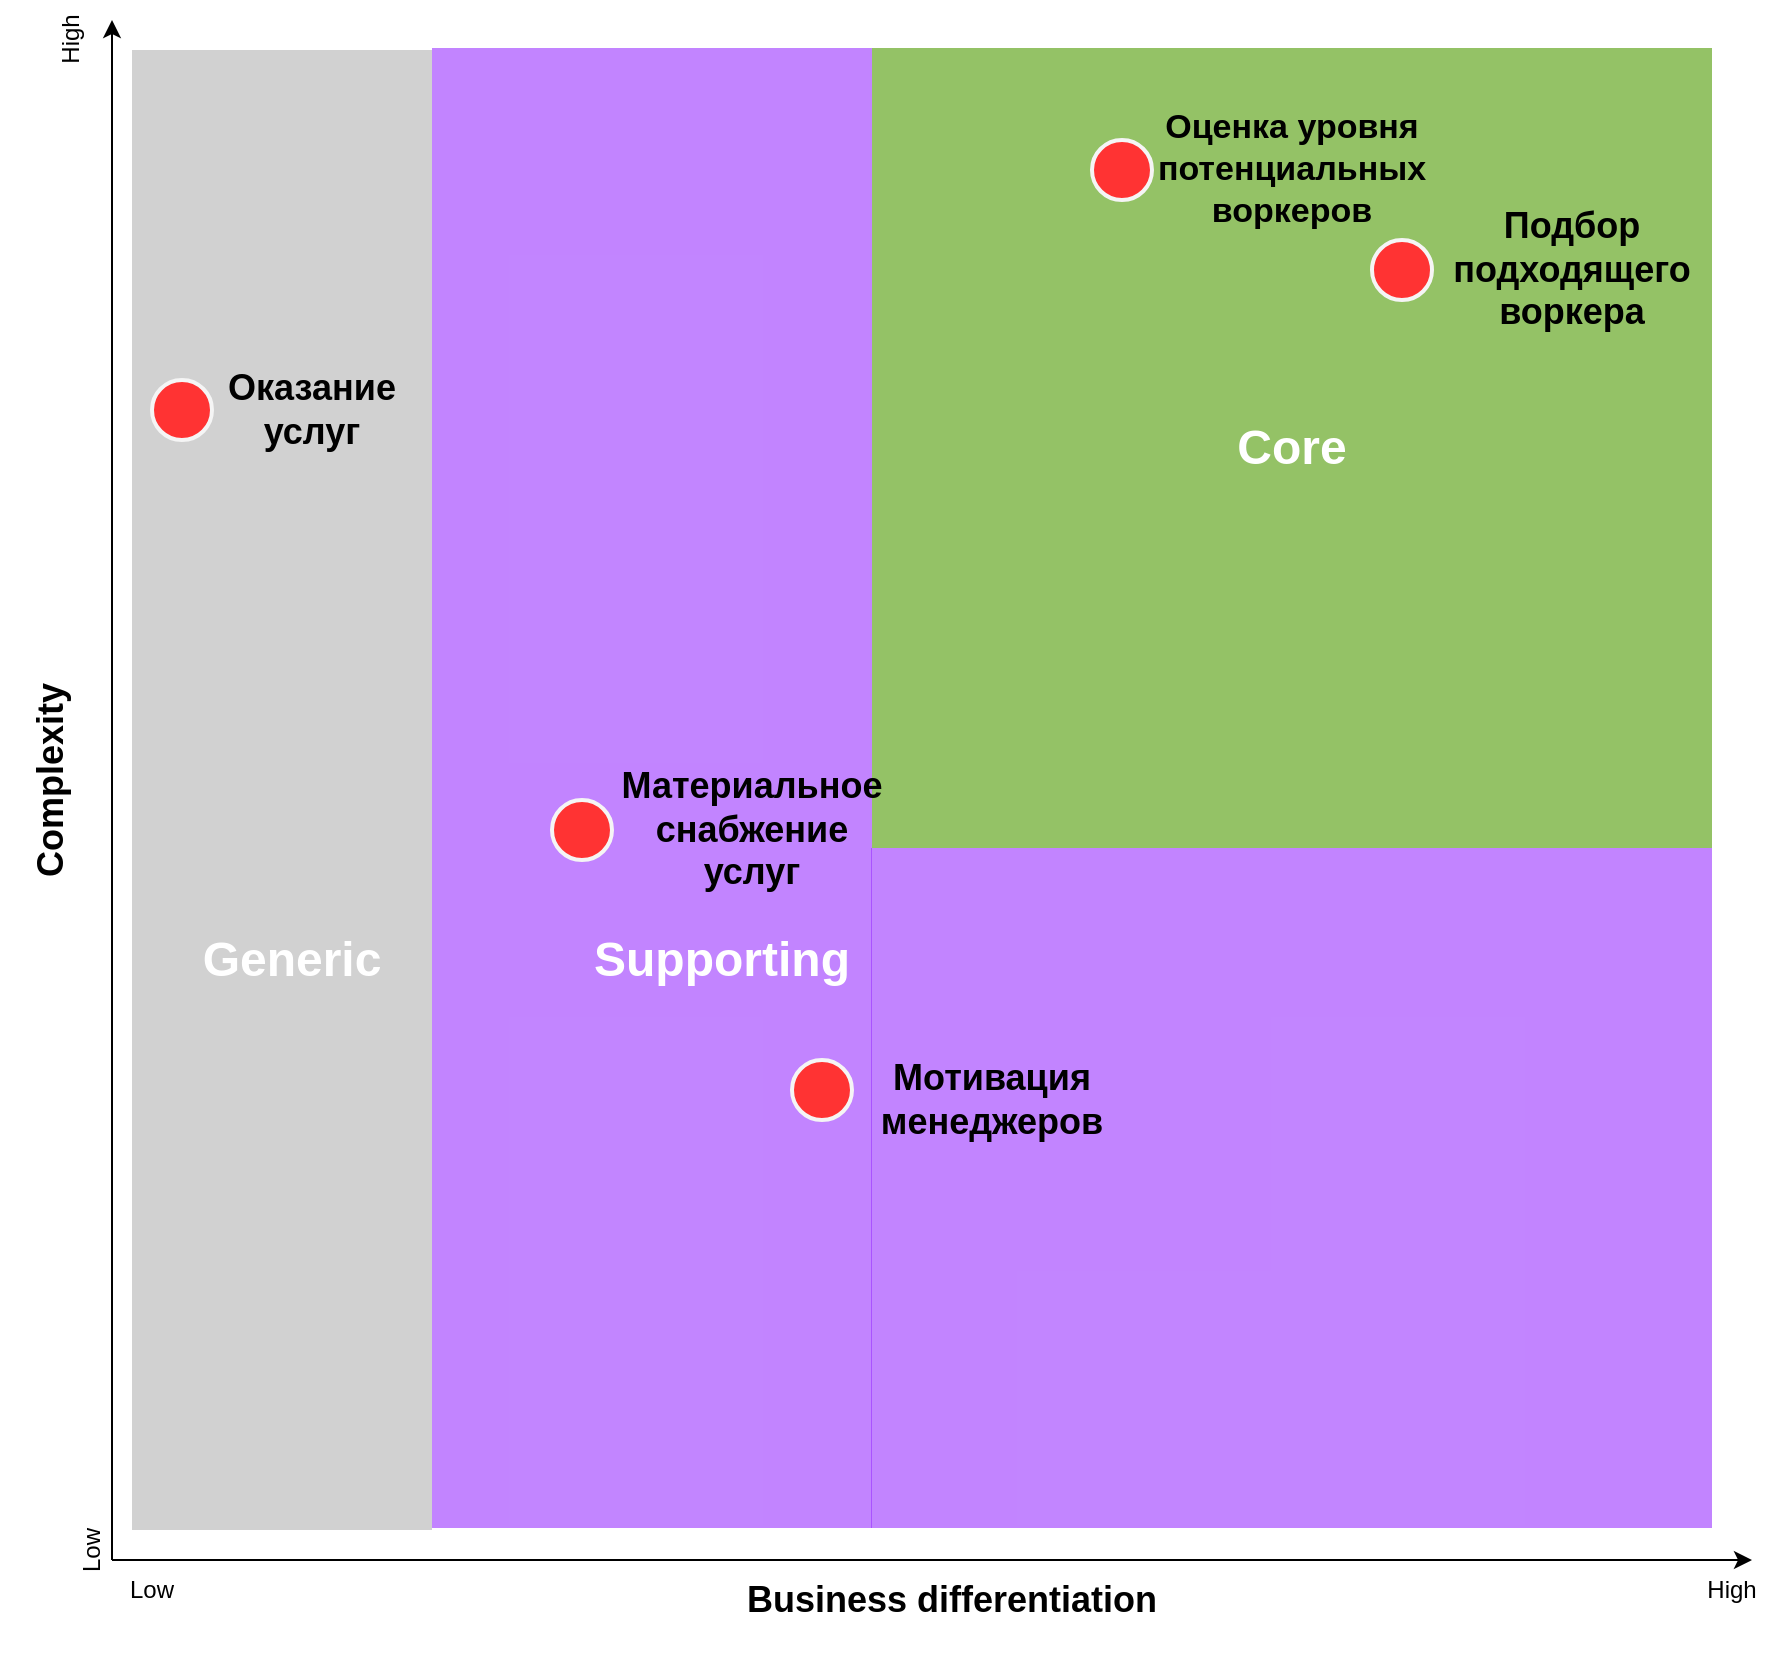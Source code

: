 <mxfile version="22.1.2" type="device">
  <diagram id="y_Ux036iL8ao2liGmcVH" name="core-domain-chart">
    <mxGraphModel dx="1886" dy="1069" grid="1" gridSize="10" guides="1" tooltips="1" connect="1" arrows="1" fold="1" page="1" pageScale="1" pageWidth="850" pageHeight="1100" math="0" shadow="0">
      <root>
        <mxCell id="7POqw8fOx_1jlbIEAkON-0" />
        <mxCell id="7POqw8fOx_1jlbIEAkON-1" style="locked=1;" parent="7POqw8fOx_1jlbIEAkON-0" />
        <mxCell id="uENPYtC2MfaOTDSbOvwd-11" value="" style="group" parent="7POqw8fOx_1jlbIEAkON-1" vertex="1" connectable="0">
          <mxGeometry x="79.5" y="30" width="870.5" height="800" as="geometry" />
        </mxCell>
        <mxCell id="uENPYtC2MfaOTDSbOvwd-5" value="" style="rounded=0;whiteSpace=wrap;html=1;fillColor=#9933FF;strokeColor=none;connectable=0;fillOpacity=60;" parent="uENPYtC2MfaOTDSbOvwd-11" vertex="1">
          <mxGeometry x="200.5" y="14" width="220" height="740" as="geometry" />
        </mxCell>
        <mxCell id="uENPYtC2MfaOTDSbOvwd-7" value="" style="rounded=0;whiteSpace=wrap;html=1;fillColor=#9933FF;strokeColor=none;connectable=0;fillOpacity=60;" parent="uENPYtC2MfaOTDSbOvwd-11" vertex="1">
          <mxGeometry x="420" y="414" width="420.5" height="340" as="geometry" />
        </mxCell>
        <mxCell id="uENPYtC2MfaOTDSbOvwd-0" value="" style="endArrow=classic;html=1;" parent="uENPYtC2MfaOTDSbOvwd-11" edge="1">
          <mxGeometry width="50" height="50" relative="1" as="geometry">
            <mxPoint x="40.5" y="770" as="sourcePoint" />
            <mxPoint x="40.5" as="targetPoint" />
          </mxGeometry>
        </mxCell>
        <mxCell id="uENPYtC2MfaOTDSbOvwd-1" value="&lt;h2&gt;Complexity&lt;/h2&gt;" style="text;html=1;strokeColor=none;fillColor=none;align=center;verticalAlign=middle;whiteSpace=wrap;rounded=0;rotation=-90;" parent="uENPYtC2MfaOTDSbOvwd-11" vertex="1">
          <mxGeometry x="-9.5" y="370" width="39" height="20" as="geometry" />
        </mxCell>
        <mxCell id="uENPYtC2MfaOTDSbOvwd-2" value="" style="endArrow=classic;html=1;" parent="uENPYtC2MfaOTDSbOvwd-11" edge="1">
          <mxGeometry width="50" height="50" relative="1" as="geometry">
            <mxPoint x="40.5" y="770" as="sourcePoint" />
            <mxPoint x="860.5" y="770" as="targetPoint" />
          </mxGeometry>
        </mxCell>
        <mxCell id="uENPYtC2MfaOTDSbOvwd-4" value="&lt;h2&gt;Business differentiation&lt;/h2&gt;" style="text;html=1;strokeColor=none;fillColor=none;align=center;verticalAlign=middle;whiteSpace=wrap;rounded=0;" parent="uENPYtC2MfaOTDSbOvwd-11" vertex="1">
          <mxGeometry x="330.5" y="780" width="260" height="20" as="geometry" />
        </mxCell>
        <mxCell id="uENPYtC2MfaOTDSbOvwd-6" value="&lt;h1&gt;&lt;font color=&quot;#ffffff&quot;&gt;Core&lt;/font&gt;&lt;/h1&gt;" style="rounded=0;whiteSpace=wrap;html=1;fillColor=#4D9900;strokeColor=none;connectable=0;fillOpacity=60" parent="uENPYtC2MfaOTDSbOvwd-11" vertex="1">
          <mxGeometry x="420.5" y="14" width="420" height="400" as="geometry" />
        </mxCell>
        <mxCell id="uENPYtC2MfaOTDSbOvwd-8" value="" style="rounded=0;whiteSpace=wrap;html=1;fillColor=#B3B3B3;strokeColor=none;connectable=0;fillOpacity=60;" parent="uENPYtC2MfaOTDSbOvwd-11" vertex="1">
          <mxGeometry x="50.5" y="15" width="150" height="740" as="geometry" />
        </mxCell>
        <mxCell id="uENPYtC2MfaOTDSbOvwd-9" value="&lt;h1&gt;&lt;font color=&quot;#ffffff&quot;&gt;Supporting&lt;/font&gt;&lt;/h1&gt;" style="text;html=1;strokeColor=none;fillColor=none;align=center;verticalAlign=middle;whiteSpace=wrap;rounded=0;" parent="uENPYtC2MfaOTDSbOvwd-11" vertex="1">
          <mxGeometry x="325.5" y="460" width="40" height="20" as="geometry" />
        </mxCell>
        <mxCell id="uENPYtC2MfaOTDSbOvwd-10" value="&lt;h1&gt;&lt;font color=&quot;#ffffff&quot;&gt;Generic&lt;/font&gt;&lt;/h1&gt;" style="text;html=1;strokeColor=none;fillColor=none;align=center;verticalAlign=middle;whiteSpace=wrap;rounded=0;" parent="uENPYtC2MfaOTDSbOvwd-11" vertex="1">
          <mxGeometry x="110.5" y="460" width="40" height="20" as="geometry" />
        </mxCell>
        <mxCell id="rGnyAY1_3tPmR1fd7tcl-27" value="Low" style="text;html=1;strokeColor=none;fillColor=none;align=center;verticalAlign=middle;whiteSpace=wrap;rounded=0;rotation=-90;" parent="uENPYtC2MfaOTDSbOvwd-11" vertex="1">
          <mxGeometry x="10.5" y="755" width="40" height="20" as="geometry" />
        </mxCell>
        <mxCell id="rGnyAY1_3tPmR1fd7tcl-28" value="High" style="text;html=1;strokeColor=none;fillColor=none;align=center;verticalAlign=middle;whiteSpace=wrap;rounded=0;rotation=-90;" parent="uENPYtC2MfaOTDSbOvwd-11" vertex="1">
          <mxGeometry width="40" height="20" as="geometry" />
        </mxCell>
        <mxCell id="rGnyAY1_3tPmR1fd7tcl-29" value="Low" style="text;html=1;strokeColor=none;fillColor=none;align=center;verticalAlign=middle;whiteSpace=wrap;rounded=0;" parent="uENPYtC2MfaOTDSbOvwd-11" vertex="1">
          <mxGeometry x="40" y="775" width="40" height="20" as="geometry" />
        </mxCell>
        <mxCell id="rGnyAY1_3tPmR1fd7tcl-30" value="High" style="text;html=1;strokeColor=none;fillColor=none;align=center;verticalAlign=middle;whiteSpace=wrap;rounded=0;" parent="uENPYtC2MfaOTDSbOvwd-11" vertex="1">
          <mxGeometry x="830.5" y="775" width="40" height="20" as="geometry" />
        </mxCell>
        <mxCell id="uENPYtC2MfaOTDSbOvwd-12" value="Bounded contexts" style="" parent="7POqw8fOx_1jlbIEAkON-0" />
        <mxCell id="1xuvG3T17_2pQvtTQh_v-1" value="" style="group" vertex="1" connectable="0" parent="uENPYtC2MfaOTDSbOvwd-12">
          <mxGeometry x="760" y="140" width="110" height="30" as="geometry" />
        </mxCell>
        <mxCell id="rGnyAY1_3tPmR1fd7tcl-8" value="" style="ellipse;whiteSpace=wrap;html=1;aspect=fixed;fillColor=#FF3333;strokeColor=#F5F5F5;strokeWidth=2;" parent="1xuvG3T17_2pQvtTQh_v-1" vertex="1">
          <mxGeometry x="-10" width="30" height="30" as="geometry" />
        </mxCell>
        <mxCell id="rGnyAY1_3tPmR1fd7tcl-9" value="&lt;font style=&quot;font-size: 18px;&quot;&gt;Подбор&lt;br&gt;подходящего&lt;br&gt;воркера&lt;br&gt;&lt;/font&gt;" style="text;html=1;strokeColor=none;fillColor=none;align=center;verticalAlign=middle;whiteSpace=wrap;rounded=0;fontStyle=1" parent="1xuvG3T17_2pQvtTQh_v-1" vertex="1">
          <mxGeometry x="50" y="5" width="80" height="20" as="geometry" />
        </mxCell>
        <mxCell id="1xuvG3T17_2pQvtTQh_v-5" value="" style="group" vertex="1" connectable="0" parent="uENPYtC2MfaOTDSbOvwd-12">
          <mxGeometry x="610" y="90" width="130" height="30" as="geometry" />
        </mxCell>
        <mxCell id="1xuvG3T17_2pQvtTQh_v-3" value="" style="ellipse;whiteSpace=wrap;html=1;aspect=fixed;fillColor=#FF3333;strokeColor=#F5F5F5;strokeWidth=2;" vertex="1" parent="1xuvG3T17_2pQvtTQh_v-5">
          <mxGeometry width="30" height="30" as="geometry" />
        </mxCell>
        <mxCell id="1xuvG3T17_2pQvtTQh_v-4" value="&lt;div style=&quot;line-height: 19px;&quot;&gt;&lt;font style=&quot;font-size: 17px;&quot;&gt;Оценка уровня потенциальных воркеров&lt;/font&gt;&lt;/div&gt;" style="text;html=1;strokeColor=none;fillColor=none;align=center;verticalAlign=middle;whiteSpace=wrap;rounded=0;fontStyle=1" vertex="1" parent="1xuvG3T17_2pQvtTQh_v-5">
          <mxGeometry x="60" y="5" width="80" height="20" as="geometry" />
        </mxCell>
        <mxCell id="1xuvG3T17_2pQvtTQh_v-6" value="" style="group" vertex="1" connectable="0" parent="uENPYtC2MfaOTDSbOvwd-12">
          <mxGeometry x="150" y="210" width="120" height="30" as="geometry" />
        </mxCell>
        <mxCell id="1xuvG3T17_2pQvtTQh_v-15" value="" style="group" vertex="1" connectable="0" parent="1xuvG3T17_2pQvtTQh_v-6">
          <mxGeometry x="-10" width="120" height="30" as="geometry" />
        </mxCell>
        <mxCell id="1xuvG3T17_2pQvtTQh_v-7" value="" style="ellipse;whiteSpace=wrap;html=1;aspect=fixed;fillColor=#FF3333;strokeColor=#F5F5F5;strokeWidth=2;" vertex="1" parent="1xuvG3T17_2pQvtTQh_v-15">
          <mxGeometry width="30" height="30" as="geometry" />
        </mxCell>
        <mxCell id="1xuvG3T17_2pQvtTQh_v-8" value="&lt;font style=&quot;font-size: 18px;&quot;&gt;Оказание услуг&lt;/font&gt;" style="text;html=1;strokeColor=none;fillColor=none;align=center;verticalAlign=middle;whiteSpace=wrap;rounded=0;fontStyle=1" vertex="1" parent="1xuvG3T17_2pQvtTQh_v-15">
          <mxGeometry x="40" y="5" width="80" height="20" as="geometry" />
        </mxCell>
        <mxCell id="1xuvG3T17_2pQvtTQh_v-12" value="" style="group" vertex="1" connectable="0" parent="uENPYtC2MfaOTDSbOvwd-12">
          <mxGeometry x="460" y="550" width="110" height="30" as="geometry" />
        </mxCell>
        <mxCell id="1xuvG3T17_2pQvtTQh_v-13" value="" style="ellipse;whiteSpace=wrap;html=1;aspect=fixed;fillColor=#FF3333;strokeColor=#F5F5F5;strokeWidth=2;" vertex="1" parent="1xuvG3T17_2pQvtTQh_v-12">
          <mxGeometry width="30" height="30" as="geometry" />
        </mxCell>
        <mxCell id="1xuvG3T17_2pQvtTQh_v-14" value="&lt;font style=&quot;font-size: 18px;&quot;&gt;Мотивация менеджеров&lt;/font&gt;" style="text;html=1;strokeColor=none;fillColor=none;align=center;verticalAlign=middle;whiteSpace=wrap;rounded=0;fontStyle=1" vertex="1" parent="1xuvG3T17_2pQvtTQh_v-12">
          <mxGeometry x="60" y="10" width="80" height="20" as="geometry" />
        </mxCell>
        <mxCell id="1xuvG3T17_2pQvtTQh_v-16" value="" style="group" vertex="1" connectable="0" parent="uENPYtC2MfaOTDSbOvwd-12">
          <mxGeometry x="340" y="420" width="140" height="30" as="geometry" />
        </mxCell>
        <mxCell id="1xuvG3T17_2pQvtTQh_v-10" value="" style="ellipse;whiteSpace=wrap;html=1;aspect=fixed;fillColor=#FF3333;strokeColor=#F5F5F5;strokeWidth=2;" vertex="1" parent="1xuvG3T17_2pQvtTQh_v-16">
          <mxGeometry width="30" height="30" as="geometry" />
        </mxCell>
        <mxCell id="1xuvG3T17_2pQvtTQh_v-11" value="&lt;font style=&quot;font-size: 18px;&quot;&gt;Материальное снабжение услуг&lt;/font&gt;" style="text;html=1;strokeColor=none;fillColor=none;align=center;verticalAlign=middle;whiteSpace=wrap;rounded=0;fontStyle=1" vertex="1" parent="1xuvG3T17_2pQvtTQh_v-16">
          <mxGeometry x="60" y="5" width="80" height="20" as="geometry" />
        </mxCell>
      </root>
    </mxGraphModel>
  </diagram>
</mxfile>

